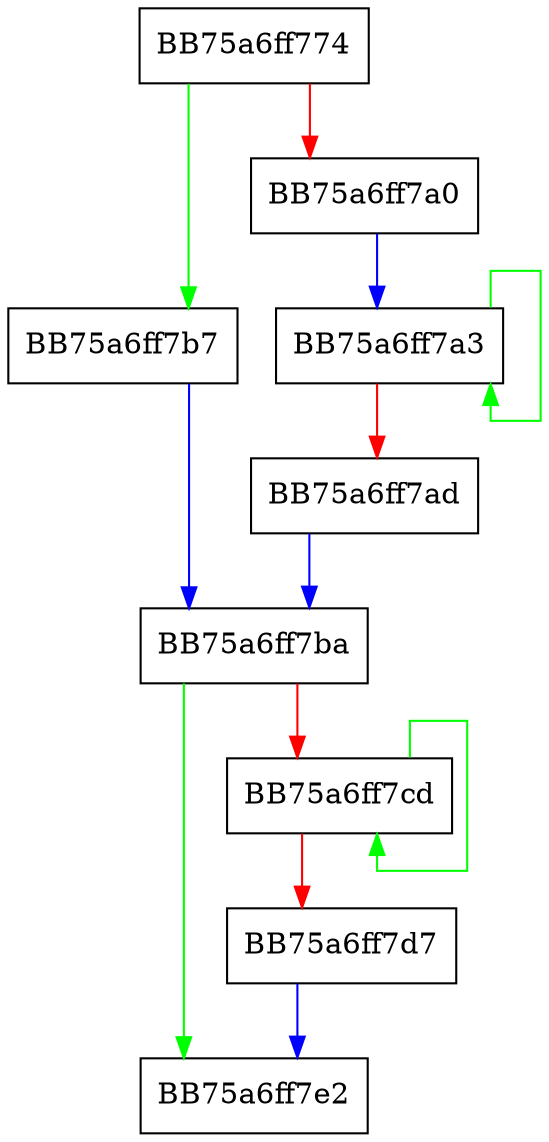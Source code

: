digraph WPP_SF_SSLDL {
  node [shape="box"];
  graph [splines=ortho];
  BB75a6ff774 -> BB75a6ff7b7 [color="green"];
  BB75a6ff774 -> BB75a6ff7a0 [color="red"];
  BB75a6ff7a0 -> BB75a6ff7a3 [color="blue"];
  BB75a6ff7a3 -> BB75a6ff7a3 [color="green"];
  BB75a6ff7a3 -> BB75a6ff7ad [color="red"];
  BB75a6ff7ad -> BB75a6ff7ba [color="blue"];
  BB75a6ff7b7 -> BB75a6ff7ba [color="blue"];
  BB75a6ff7ba -> BB75a6ff7e2 [color="green"];
  BB75a6ff7ba -> BB75a6ff7cd [color="red"];
  BB75a6ff7cd -> BB75a6ff7cd [color="green"];
  BB75a6ff7cd -> BB75a6ff7d7 [color="red"];
  BB75a6ff7d7 -> BB75a6ff7e2 [color="blue"];
}
